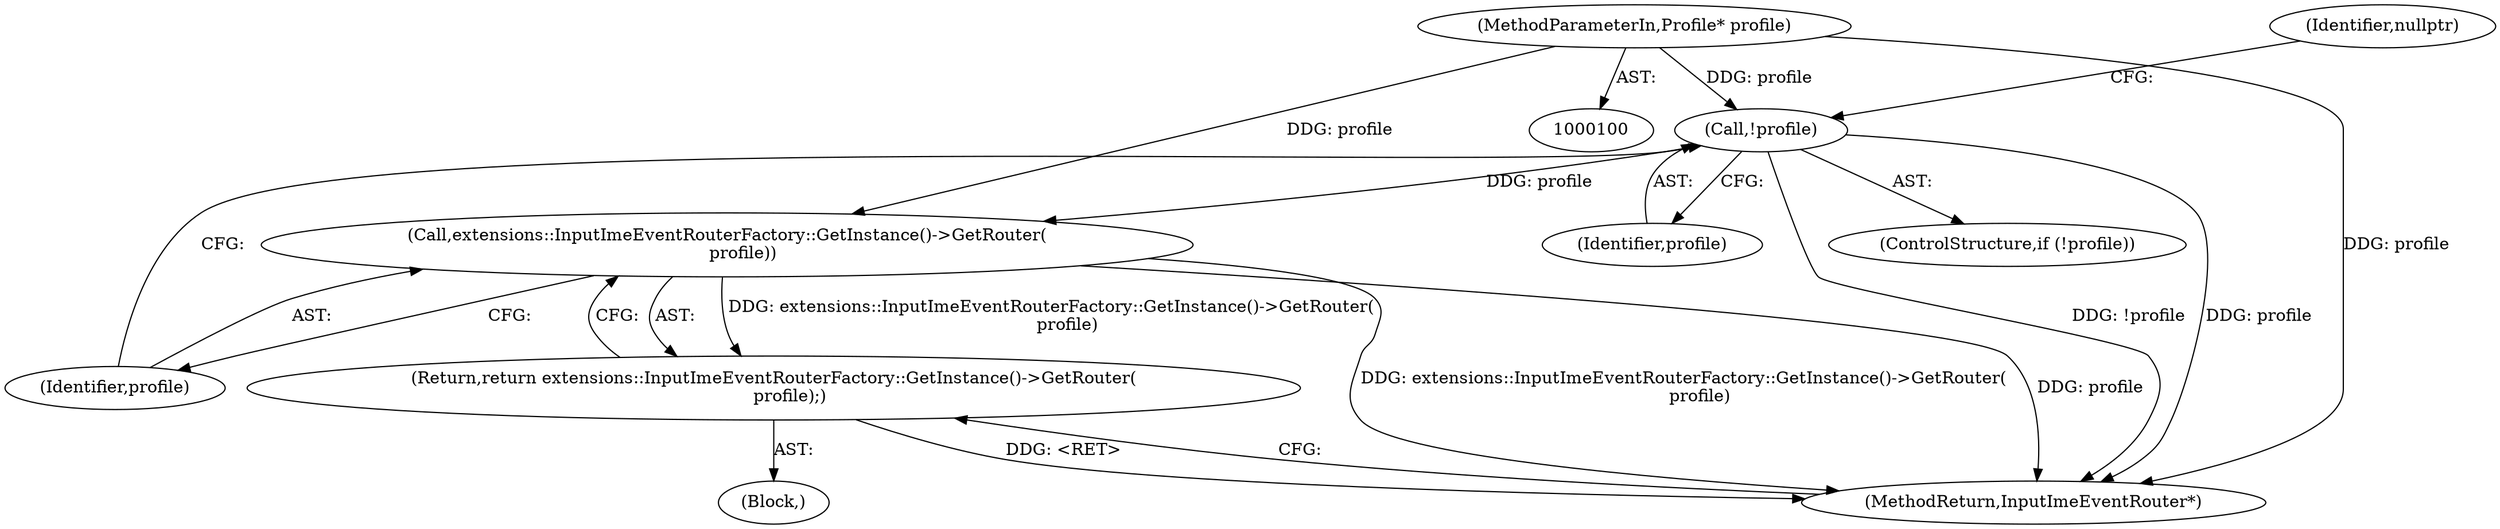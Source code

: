 digraph "0_Chrome_2f0b419df243400f954e11b649f4862a1e0ff367@pointer" {
"1000104" [label="(Call,!profile)"];
"1000101" [label="(MethodParameterIn,Profile* profile)"];
"1000109" [label="(Call,extensions::InputImeEventRouterFactory::GetInstance()->GetRouter(\n      profile))"];
"1000108" [label="(Return,return extensions::InputImeEventRouterFactory::GetInstance()->GetRouter(\n      profile);)"];
"1000108" [label="(Return,return extensions::InputImeEventRouterFactory::GetInstance()->GetRouter(\n      profile);)"];
"1000105" [label="(Identifier,profile)"];
"1000104" [label="(Call,!profile)"];
"1000101" [label="(MethodParameterIn,Profile* profile)"];
"1000103" [label="(ControlStructure,if (!profile))"];
"1000110" [label="(Identifier,profile)"];
"1000107" [label="(Identifier,nullptr)"];
"1000109" [label="(Call,extensions::InputImeEventRouterFactory::GetInstance()->GetRouter(\n      profile))"];
"1000102" [label="(Block,)"];
"1000111" [label="(MethodReturn,InputImeEventRouter*)"];
"1000104" -> "1000103"  [label="AST: "];
"1000104" -> "1000105"  [label="CFG: "];
"1000105" -> "1000104"  [label="AST: "];
"1000107" -> "1000104"  [label="CFG: "];
"1000110" -> "1000104"  [label="CFG: "];
"1000104" -> "1000111"  [label="DDG: !profile"];
"1000104" -> "1000111"  [label="DDG: profile"];
"1000101" -> "1000104"  [label="DDG: profile"];
"1000104" -> "1000109"  [label="DDG: profile"];
"1000101" -> "1000100"  [label="AST: "];
"1000101" -> "1000111"  [label="DDG: profile"];
"1000101" -> "1000109"  [label="DDG: profile"];
"1000109" -> "1000108"  [label="AST: "];
"1000109" -> "1000110"  [label="CFG: "];
"1000110" -> "1000109"  [label="AST: "];
"1000108" -> "1000109"  [label="CFG: "];
"1000109" -> "1000111"  [label="DDG: extensions::InputImeEventRouterFactory::GetInstance()->GetRouter(\n      profile)"];
"1000109" -> "1000111"  [label="DDG: profile"];
"1000109" -> "1000108"  [label="DDG: extensions::InputImeEventRouterFactory::GetInstance()->GetRouter(\n      profile)"];
"1000108" -> "1000102"  [label="AST: "];
"1000111" -> "1000108"  [label="CFG: "];
"1000108" -> "1000111"  [label="DDG: <RET>"];
}
